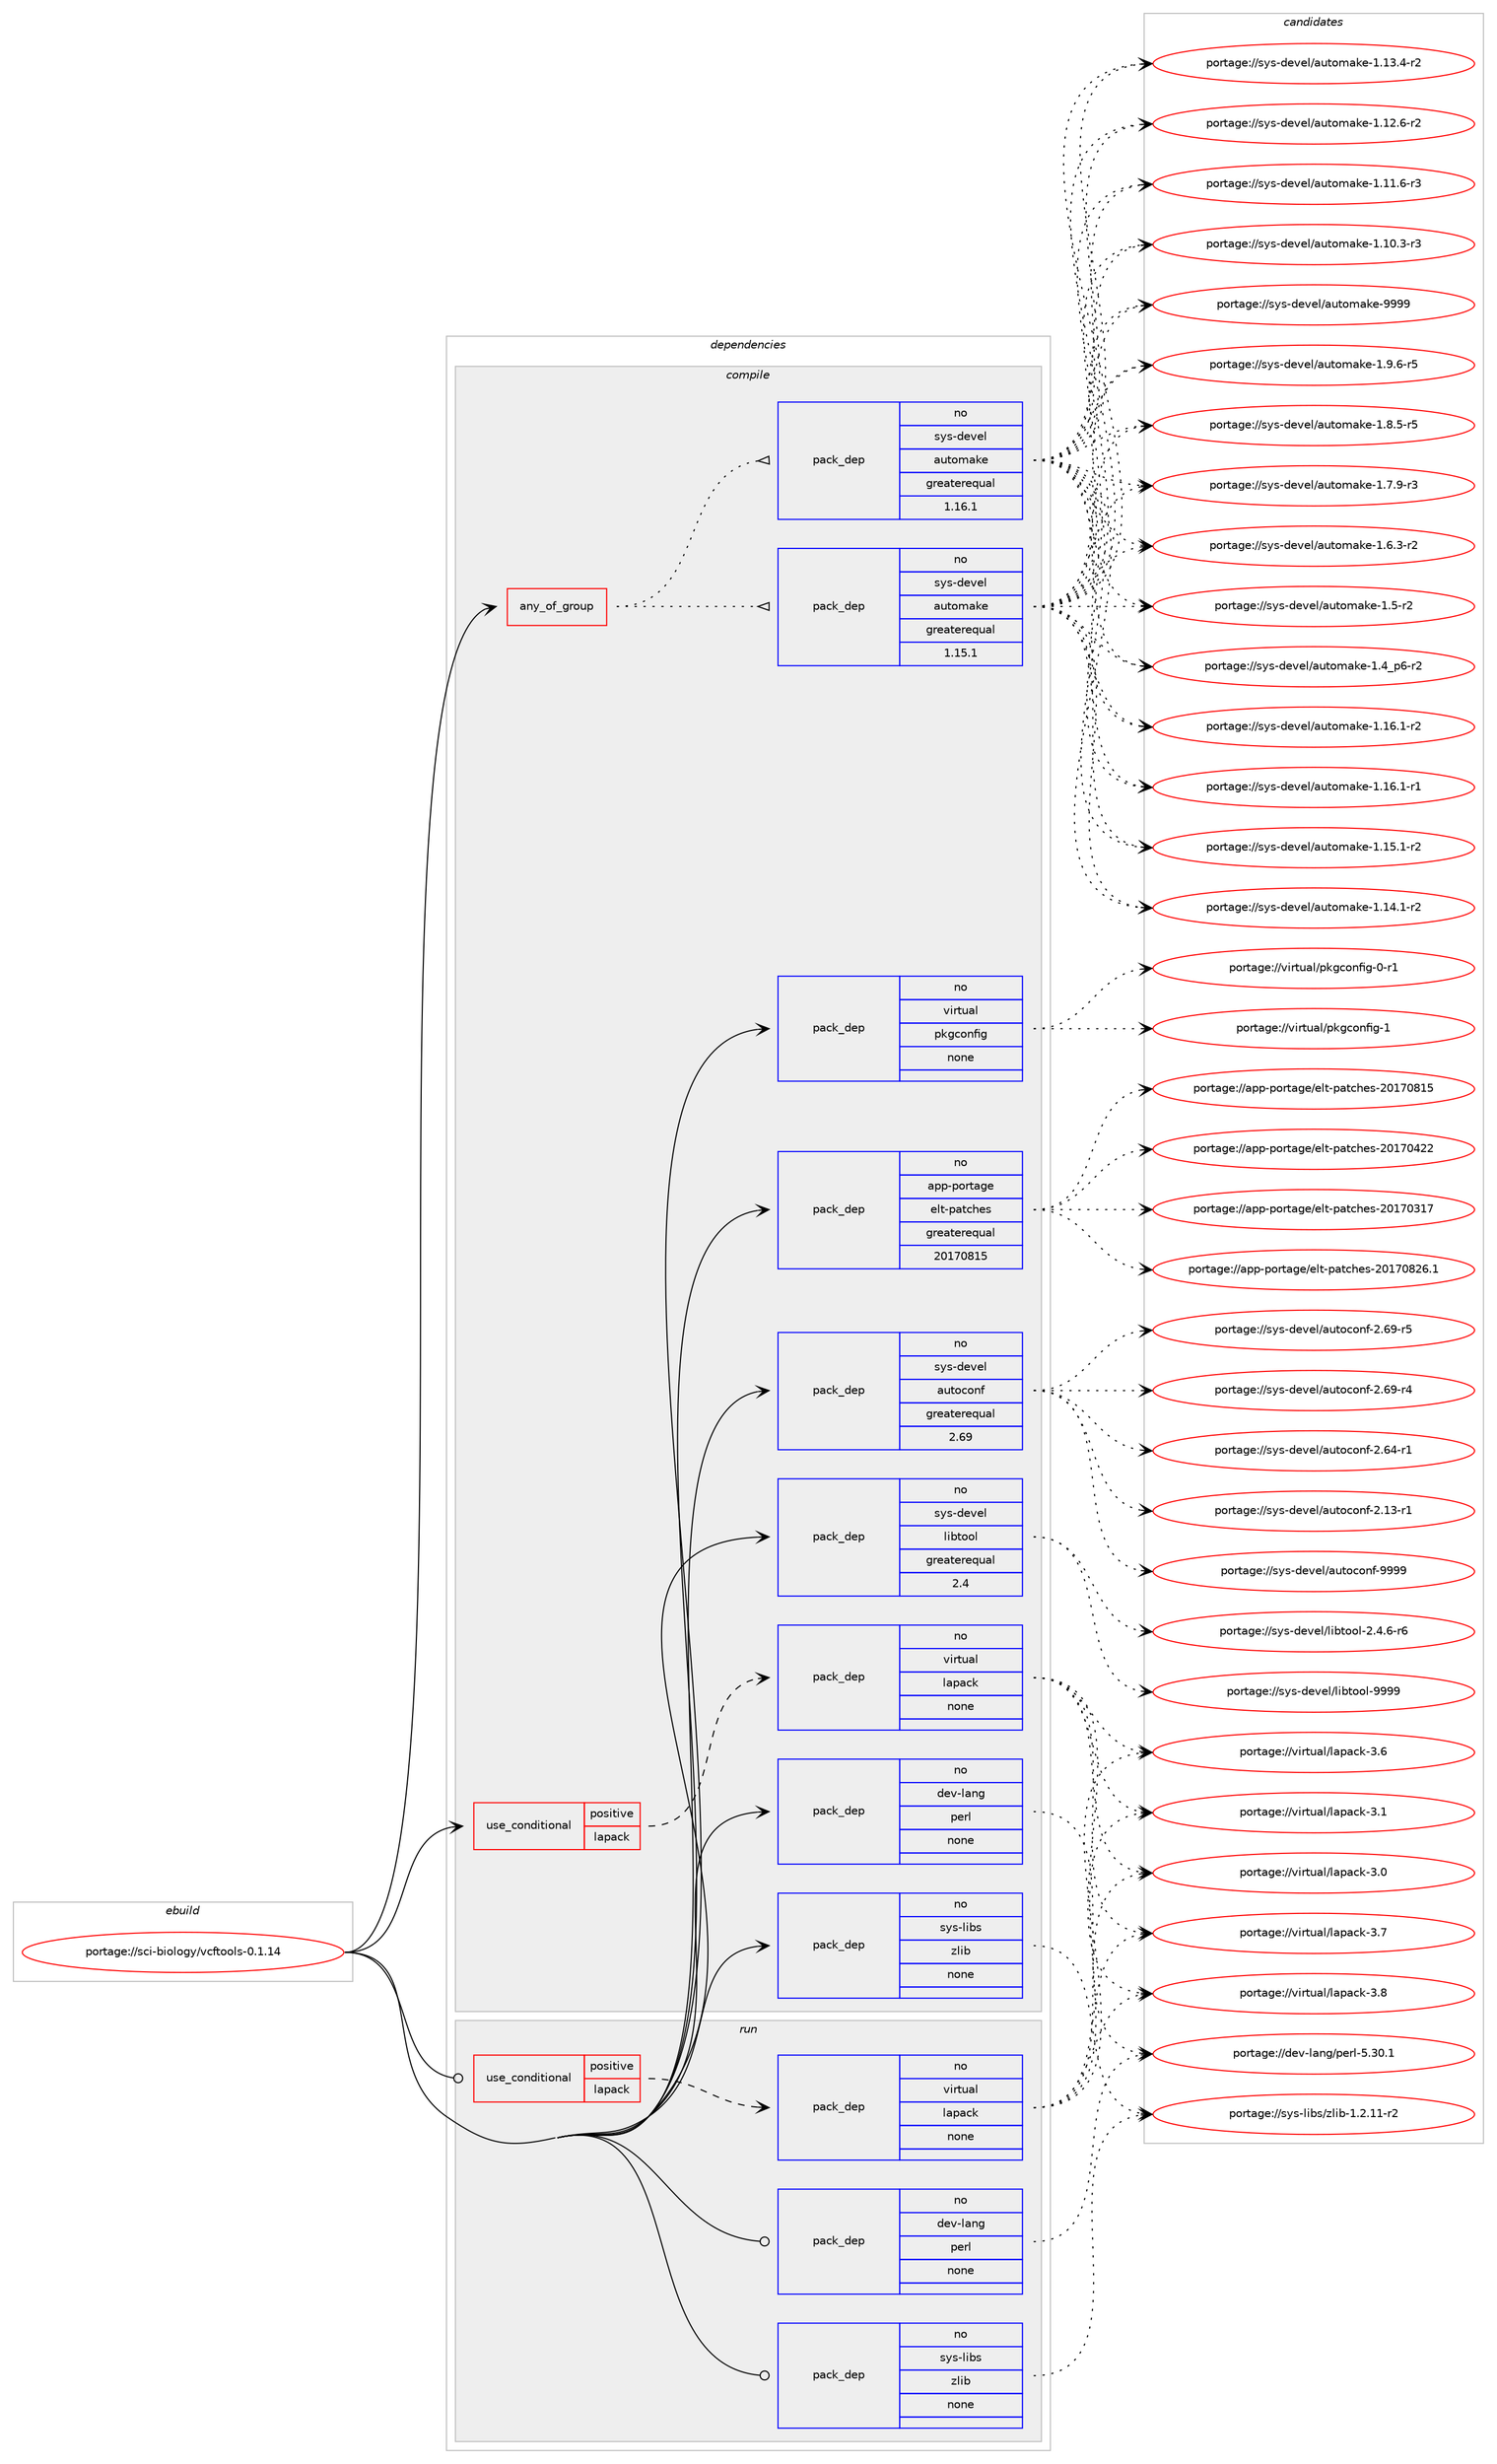 digraph prolog {

# *************
# Graph options
# *************

newrank=true;
concentrate=true;
compound=true;
graph [rankdir=LR,fontname=Helvetica,fontsize=10,ranksep=1.5];#, ranksep=2.5, nodesep=0.2];
edge  [arrowhead=vee];
node  [fontname=Helvetica,fontsize=10];

# **********
# The ebuild
# **********

subgraph cluster_leftcol {
color=gray;
rank=same;
label=<<i>ebuild</i>>;
id [label="portage://sci-biology/vcftools-0.1.14", color=red, width=4, href="../sci-biology/vcftools-0.1.14.svg"];
}

# ****************
# The dependencies
# ****************

subgraph cluster_midcol {
color=gray;
label=<<i>dependencies</i>>;
subgraph cluster_compile {
fillcolor="#eeeeee";
style=filled;
label=<<i>compile</i>>;
subgraph any1639 {
dependency101512 [label=<<TABLE BORDER="0" CELLBORDER="1" CELLSPACING="0" CELLPADDING="4"><TR><TD CELLPADDING="10">any_of_group</TD></TR></TABLE>>, shape=none, color=red];subgraph pack79227 {
dependency101513 [label=<<TABLE BORDER="0" CELLBORDER="1" CELLSPACING="0" CELLPADDING="4" WIDTH="220"><TR><TD ROWSPAN="6" CELLPADDING="30">pack_dep</TD></TR><TR><TD WIDTH="110">no</TD></TR><TR><TD>sys-devel</TD></TR><TR><TD>automake</TD></TR><TR><TD>greaterequal</TD></TR><TR><TD>1.16.1</TD></TR></TABLE>>, shape=none, color=blue];
}
dependency101512:e -> dependency101513:w [weight=20,style="dotted",arrowhead="oinv"];
subgraph pack79228 {
dependency101514 [label=<<TABLE BORDER="0" CELLBORDER="1" CELLSPACING="0" CELLPADDING="4" WIDTH="220"><TR><TD ROWSPAN="6" CELLPADDING="30">pack_dep</TD></TR><TR><TD WIDTH="110">no</TD></TR><TR><TD>sys-devel</TD></TR><TR><TD>automake</TD></TR><TR><TD>greaterequal</TD></TR><TR><TD>1.15.1</TD></TR></TABLE>>, shape=none, color=blue];
}
dependency101512:e -> dependency101514:w [weight=20,style="dotted",arrowhead="oinv"];
}
id:e -> dependency101512:w [weight=20,style="solid",arrowhead="vee"];
subgraph cond20560 {
dependency101515 [label=<<TABLE BORDER="0" CELLBORDER="1" CELLSPACING="0" CELLPADDING="4"><TR><TD ROWSPAN="3" CELLPADDING="10">use_conditional</TD></TR><TR><TD>positive</TD></TR><TR><TD>lapack</TD></TR></TABLE>>, shape=none, color=red];
subgraph pack79229 {
dependency101516 [label=<<TABLE BORDER="0" CELLBORDER="1" CELLSPACING="0" CELLPADDING="4" WIDTH="220"><TR><TD ROWSPAN="6" CELLPADDING="30">pack_dep</TD></TR><TR><TD WIDTH="110">no</TD></TR><TR><TD>virtual</TD></TR><TR><TD>lapack</TD></TR><TR><TD>none</TD></TR><TR><TD></TD></TR></TABLE>>, shape=none, color=blue];
}
dependency101515:e -> dependency101516:w [weight=20,style="dashed",arrowhead="vee"];
}
id:e -> dependency101515:w [weight=20,style="solid",arrowhead="vee"];
subgraph pack79230 {
dependency101517 [label=<<TABLE BORDER="0" CELLBORDER="1" CELLSPACING="0" CELLPADDING="4" WIDTH="220"><TR><TD ROWSPAN="6" CELLPADDING="30">pack_dep</TD></TR><TR><TD WIDTH="110">no</TD></TR><TR><TD>app-portage</TD></TR><TR><TD>elt-patches</TD></TR><TR><TD>greaterequal</TD></TR><TR><TD>20170815</TD></TR></TABLE>>, shape=none, color=blue];
}
id:e -> dependency101517:w [weight=20,style="solid",arrowhead="vee"];
subgraph pack79231 {
dependency101518 [label=<<TABLE BORDER="0" CELLBORDER="1" CELLSPACING="0" CELLPADDING="4" WIDTH="220"><TR><TD ROWSPAN="6" CELLPADDING="30">pack_dep</TD></TR><TR><TD WIDTH="110">no</TD></TR><TR><TD>dev-lang</TD></TR><TR><TD>perl</TD></TR><TR><TD>none</TD></TR><TR><TD></TD></TR></TABLE>>, shape=none, color=blue];
}
id:e -> dependency101518:w [weight=20,style="solid",arrowhead="vee"];
subgraph pack79232 {
dependency101519 [label=<<TABLE BORDER="0" CELLBORDER="1" CELLSPACING="0" CELLPADDING="4" WIDTH="220"><TR><TD ROWSPAN="6" CELLPADDING="30">pack_dep</TD></TR><TR><TD WIDTH="110">no</TD></TR><TR><TD>sys-devel</TD></TR><TR><TD>autoconf</TD></TR><TR><TD>greaterequal</TD></TR><TR><TD>2.69</TD></TR></TABLE>>, shape=none, color=blue];
}
id:e -> dependency101519:w [weight=20,style="solid",arrowhead="vee"];
subgraph pack79233 {
dependency101520 [label=<<TABLE BORDER="0" CELLBORDER="1" CELLSPACING="0" CELLPADDING="4" WIDTH="220"><TR><TD ROWSPAN="6" CELLPADDING="30">pack_dep</TD></TR><TR><TD WIDTH="110">no</TD></TR><TR><TD>sys-devel</TD></TR><TR><TD>libtool</TD></TR><TR><TD>greaterequal</TD></TR><TR><TD>2.4</TD></TR></TABLE>>, shape=none, color=blue];
}
id:e -> dependency101520:w [weight=20,style="solid",arrowhead="vee"];
subgraph pack79234 {
dependency101521 [label=<<TABLE BORDER="0" CELLBORDER="1" CELLSPACING="0" CELLPADDING="4" WIDTH="220"><TR><TD ROWSPAN="6" CELLPADDING="30">pack_dep</TD></TR><TR><TD WIDTH="110">no</TD></TR><TR><TD>sys-libs</TD></TR><TR><TD>zlib</TD></TR><TR><TD>none</TD></TR><TR><TD></TD></TR></TABLE>>, shape=none, color=blue];
}
id:e -> dependency101521:w [weight=20,style="solid",arrowhead="vee"];
subgraph pack79235 {
dependency101522 [label=<<TABLE BORDER="0" CELLBORDER="1" CELLSPACING="0" CELLPADDING="4" WIDTH="220"><TR><TD ROWSPAN="6" CELLPADDING="30">pack_dep</TD></TR><TR><TD WIDTH="110">no</TD></TR><TR><TD>virtual</TD></TR><TR><TD>pkgconfig</TD></TR><TR><TD>none</TD></TR><TR><TD></TD></TR></TABLE>>, shape=none, color=blue];
}
id:e -> dependency101522:w [weight=20,style="solid",arrowhead="vee"];
}
subgraph cluster_compileandrun {
fillcolor="#eeeeee";
style=filled;
label=<<i>compile and run</i>>;
}
subgraph cluster_run {
fillcolor="#eeeeee";
style=filled;
label=<<i>run</i>>;
subgraph cond20561 {
dependency101523 [label=<<TABLE BORDER="0" CELLBORDER="1" CELLSPACING="0" CELLPADDING="4"><TR><TD ROWSPAN="3" CELLPADDING="10">use_conditional</TD></TR><TR><TD>positive</TD></TR><TR><TD>lapack</TD></TR></TABLE>>, shape=none, color=red];
subgraph pack79236 {
dependency101524 [label=<<TABLE BORDER="0" CELLBORDER="1" CELLSPACING="0" CELLPADDING="4" WIDTH="220"><TR><TD ROWSPAN="6" CELLPADDING="30">pack_dep</TD></TR><TR><TD WIDTH="110">no</TD></TR><TR><TD>virtual</TD></TR><TR><TD>lapack</TD></TR><TR><TD>none</TD></TR><TR><TD></TD></TR></TABLE>>, shape=none, color=blue];
}
dependency101523:e -> dependency101524:w [weight=20,style="dashed",arrowhead="vee"];
}
id:e -> dependency101523:w [weight=20,style="solid",arrowhead="odot"];
subgraph pack79237 {
dependency101525 [label=<<TABLE BORDER="0" CELLBORDER="1" CELLSPACING="0" CELLPADDING="4" WIDTH="220"><TR><TD ROWSPAN="6" CELLPADDING="30">pack_dep</TD></TR><TR><TD WIDTH="110">no</TD></TR><TR><TD>dev-lang</TD></TR><TR><TD>perl</TD></TR><TR><TD>none</TD></TR><TR><TD></TD></TR></TABLE>>, shape=none, color=blue];
}
id:e -> dependency101525:w [weight=20,style="solid",arrowhead="odot"];
subgraph pack79238 {
dependency101526 [label=<<TABLE BORDER="0" CELLBORDER="1" CELLSPACING="0" CELLPADDING="4" WIDTH="220"><TR><TD ROWSPAN="6" CELLPADDING="30">pack_dep</TD></TR><TR><TD WIDTH="110">no</TD></TR><TR><TD>sys-libs</TD></TR><TR><TD>zlib</TD></TR><TR><TD>none</TD></TR><TR><TD></TD></TR></TABLE>>, shape=none, color=blue];
}
id:e -> dependency101526:w [weight=20,style="solid",arrowhead="odot"];
}
}

# **************
# The candidates
# **************

subgraph cluster_choices {
rank=same;
color=gray;
label=<<i>candidates</i>>;

subgraph choice79227 {
color=black;
nodesep=1;
choice115121115451001011181011084797117116111109971071014557575757 [label="portage://sys-devel/automake-9999", color=red, width=4,href="../sys-devel/automake-9999.svg"];
choice115121115451001011181011084797117116111109971071014549465746544511453 [label="portage://sys-devel/automake-1.9.6-r5", color=red, width=4,href="../sys-devel/automake-1.9.6-r5.svg"];
choice115121115451001011181011084797117116111109971071014549465646534511453 [label="portage://sys-devel/automake-1.8.5-r5", color=red, width=4,href="../sys-devel/automake-1.8.5-r5.svg"];
choice115121115451001011181011084797117116111109971071014549465546574511451 [label="portage://sys-devel/automake-1.7.9-r3", color=red, width=4,href="../sys-devel/automake-1.7.9-r3.svg"];
choice115121115451001011181011084797117116111109971071014549465446514511450 [label="portage://sys-devel/automake-1.6.3-r2", color=red, width=4,href="../sys-devel/automake-1.6.3-r2.svg"];
choice11512111545100101118101108479711711611110997107101454946534511450 [label="portage://sys-devel/automake-1.5-r2", color=red, width=4,href="../sys-devel/automake-1.5-r2.svg"];
choice115121115451001011181011084797117116111109971071014549465295112544511450 [label="portage://sys-devel/automake-1.4_p6-r2", color=red, width=4,href="../sys-devel/automake-1.4_p6-r2.svg"];
choice11512111545100101118101108479711711611110997107101454946495446494511450 [label="portage://sys-devel/automake-1.16.1-r2", color=red, width=4,href="../sys-devel/automake-1.16.1-r2.svg"];
choice11512111545100101118101108479711711611110997107101454946495446494511449 [label="portage://sys-devel/automake-1.16.1-r1", color=red, width=4,href="../sys-devel/automake-1.16.1-r1.svg"];
choice11512111545100101118101108479711711611110997107101454946495346494511450 [label="portage://sys-devel/automake-1.15.1-r2", color=red, width=4,href="../sys-devel/automake-1.15.1-r2.svg"];
choice11512111545100101118101108479711711611110997107101454946495246494511450 [label="portage://sys-devel/automake-1.14.1-r2", color=red, width=4,href="../sys-devel/automake-1.14.1-r2.svg"];
choice11512111545100101118101108479711711611110997107101454946495146524511450 [label="portage://sys-devel/automake-1.13.4-r2", color=red, width=4,href="../sys-devel/automake-1.13.4-r2.svg"];
choice11512111545100101118101108479711711611110997107101454946495046544511450 [label="portage://sys-devel/automake-1.12.6-r2", color=red, width=4,href="../sys-devel/automake-1.12.6-r2.svg"];
choice11512111545100101118101108479711711611110997107101454946494946544511451 [label="portage://sys-devel/automake-1.11.6-r3", color=red, width=4,href="../sys-devel/automake-1.11.6-r3.svg"];
choice11512111545100101118101108479711711611110997107101454946494846514511451 [label="portage://sys-devel/automake-1.10.3-r3", color=red, width=4,href="../sys-devel/automake-1.10.3-r3.svg"];
dependency101513:e -> choice115121115451001011181011084797117116111109971071014557575757:w [style=dotted,weight="100"];
dependency101513:e -> choice115121115451001011181011084797117116111109971071014549465746544511453:w [style=dotted,weight="100"];
dependency101513:e -> choice115121115451001011181011084797117116111109971071014549465646534511453:w [style=dotted,weight="100"];
dependency101513:e -> choice115121115451001011181011084797117116111109971071014549465546574511451:w [style=dotted,weight="100"];
dependency101513:e -> choice115121115451001011181011084797117116111109971071014549465446514511450:w [style=dotted,weight="100"];
dependency101513:e -> choice11512111545100101118101108479711711611110997107101454946534511450:w [style=dotted,weight="100"];
dependency101513:e -> choice115121115451001011181011084797117116111109971071014549465295112544511450:w [style=dotted,weight="100"];
dependency101513:e -> choice11512111545100101118101108479711711611110997107101454946495446494511450:w [style=dotted,weight="100"];
dependency101513:e -> choice11512111545100101118101108479711711611110997107101454946495446494511449:w [style=dotted,weight="100"];
dependency101513:e -> choice11512111545100101118101108479711711611110997107101454946495346494511450:w [style=dotted,weight="100"];
dependency101513:e -> choice11512111545100101118101108479711711611110997107101454946495246494511450:w [style=dotted,weight="100"];
dependency101513:e -> choice11512111545100101118101108479711711611110997107101454946495146524511450:w [style=dotted,weight="100"];
dependency101513:e -> choice11512111545100101118101108479711711611110997107101454946495046544511450:w [style=dotted,weight="100"];
dependency101513:e -> choice11512111545100101118101108479711711611110997107101454946494946544511451:w [style=dotted,weight="100"];
dependency101513:e -> choice11512111545100101118101108479711711611110997107101454946494846514511451:w [style=dotted,weight="100"];
}
subgraph choice79228 {
color=black;
nodesep=1;
choice115121115451001011181011084797117116111109971071014557575757 [label="portage://sys-devel/automake-9999", color=red, width=4,href="../sys-devel/automake-9999.svg"];
choice115121115451001011181011084797117116111109971071014549465746544511453 [label="portage://sys-devel/automake-1.9.6-r5", color=red, width=4,href="../sys-devel/automake-1.9.6-r5.svg"];
choice115121115451001011181011084797117116111109971071014549465646534511453 [label="portage://sys-devel/automake-1.8.5-r5", color=red, width=4,href="../sys-devel/automake-1.8.5-r5.svg"];
choice115121115451001011181011084797117116111109971071014549465546574511451 [label="portage://sys-devel/automake-1.7.9-r3", color=red, width=4,href="../sys-devel/automake-1.7.9-r3.svg"];
choice115121115451001011181011084797117116111109971071014549465446514511450 [label="portage://sys-devel/automake-1.6.3-r2", color=red, width=4,href="../sys-devel/automake-1.6.3-r2.svg"];
choice11512111545100101118101108479711711611110997107101454946534511450 [label="portage://sys-devel/automake-1.5-r2", color=red, width=4,href="../sys-devel/automake-1.5-r2.svg"];
choice115121115451001011181011084797117116111109971071014549465295112544511450 [label="portage://sys-devel/automake-1.4_p6-r2", color=red, width=4,href="../sys-devel/automake-1.4_p6-r2.svg"];
choice11512111545100101118101108479711711611110997107101454946495446494511450 [label="portage://sys-devel/automake-1.16.1-r2", color=red, width=4,href="../sys-devel/automake-1.16.1-r2.svg"];
choice11512111545100101118101108479711711611110997107101454946495446494511449 [label="portage://sys-devel/automake-1.16.1-r1", color=red, width=4,href="../sys-devel/automake-1.16.1-r1.svg"];
choice11512111545100101118101108479711711611110997107101454946495346494511450 [label="portage://sys-devel/automake-1.15.1-r2", color=red, width=4,href="../sys-devel/automake-1.15.1-r2.svg"];
choice11512111545100101118101108479711711611110997107101454946495246494511450 [label="portage://sys-devel/automake-1.14.1-r2", color=red, width=4,href="../sys-devel/automake-1.14.1-r2.svg"];
choice11512111545100101118101108479711711611110997107101454946495146524511450 [label="portage://sys-devel/automake-1.13.4-r2", color=red, width=4,href="../sys-devel/automake-1.13.4-r2.svg"];
choice11512111545100101118101108479711711611110997107101454946495046544511450 [label="portage://sys-devel/automake-1.12.6-r2", color=red, width=4,href="../sys-devel/automake-1.12.6-r2.svg"];
choice11512111545100101118101108479711711611110997107101454946494946544511451 [label="portage://sys-devel/automake-1.11.6-r3", color=red, width=4,href="../sys-devel/automake-1.11.6-r3.svg"];
choice11512111545100101118101108479711711611110997107101454946494846514511451 [label="portage://sys-devel/automake-1.10.3-r3", color=red, width=4,href="../sys-devel/automake-1.10.3-r3.svg"];
dependency101514:e -> choice115121115451001011181011084797117116111109971071014557575757:w [style=dotted,weight="100"];
dependency101514:e -> choice115121115451001011181011084797117116111109971071014549465746544511453:w [style=dotted,weight="100"];
dependency101514:e -> choice115121115451001011181011084797117116111109971071014549465646534511453:w [style=dotted,weight="100"];
dependency101514:e -> choice115121115451001011181011084797117116111109971071014549465546574511451:w [style=dotted,weight="100"];
dependency101514:e -> choice115121115451001011181011084797117116111109971071014549465446514511450:w [style=dotted,weight="100"];
dependency101514:e -> choice11512111545100101118101108479711711611110997107101454946534511450:w [style=dotted,weight="100"];
dependency101514:e -> choice115121115451001011181011084797117116111109971071014549465295112544511450:w [style=dotted,weight="100"];
dependency101514:e -> choice11512111545100101118101108479711711611110997107101454946495446494511450:w [style=dotted,weight="100"];
dependency101514:e -> choice11512111545100101118101108479711711611110997107101454946495446494511449:w [style=dotted,weight="100"];
dependency101514:e -> choice11512111545100101118101108479711711611110997107101454946495346494511450:w [style=dotted,weight="100"];
dependency101514:e -> choice11512111545100101118101108479711711611110997107101454946495246494511450:w [style=dotted,weight="100"];
dependency101514:e -> choice11512111545100101118101108479711711611110997107101454946495146524511450:w [style=dotted,weight="100"];
dependency101514:e -> choice11512111545100101118101108479711711611110997107101454946495046544511450:w [style=dotted,weight="100"];
dependency101514:e -> choice11512111545100101118101108479711711611110997107101454946494946544511451:w [style=dotted,weight="100"];
dependency101514:e -> choice11512111545100101118101108479711711611110997107101454946494846514511451:w [style=dotted,weight="100"];
}
subgraph choice79229 {
color=black;
nodesep=1;
choice118105114116117971084710897112979910745514656 [label="portage://virtual/lapack-3.8", color=red, width=4,href="../virtual/lapack-3.8.svg"];
choice118105114116117971084710897112979910745514655 [label="portage://virtual/lapack-3.7", color=red, width=4,href="../virtual/lapack-3.7.svg"];
choice118105114116117971084710897112979910745514654 [label="portage://virtual/lapack-3.6", color=red, width=4,href="../virtual/lapack-3.6.svg"];
choice118105114116117971084710897112979910745514649 [label="portage://virtual/lapack-3.1", color=red, width=4,href="../virtual/lapack-3.1.svg"];
choice118105114116117971084710897112979910745514648 [label="portage://virtual/lapack-3.0", color=red, width=4,href="../virtual/lapack-3.0.svg"];
dependency101516:e -> choice118105114116117971084710897112979910745514656:w [style=dotted,weight="100"];
dependency101516:e -> choice118105114116117971084710897112979910745514655:w [style=dotted,weight="100"];
dependency101516:e -> choice118105114116117971084710897112979910745514654:w [style=dotted,weight="100"];
dependency101516:e -> choice118105114116117971084710897112979910745514649:w [style=dotted,weight="100"];
dependency101516:e -> choice118105114116117971084710897112979910745514648:w [style=dotted,weight="100"];
}
subgraph choice79230 {
color=black;
nodesep=1;
choice971121124511211111411697103101471011081164511297116991041011154550484955485650544649 [label="portage://app-portage/elt-patches-20170826.1", color=red, width=4,href="../app-portage/elt-patches-20170826.1.svg"];
choice97112112451121111141169710310147101108116451129711699104101115455048495548564953 [label="portage://app-portage/elt-patches-20170815", color=red, width=4,href="../app-portage/elt-patches-20170815.svg"];
choice97112112451121111141169710310147101108116451129711699104101115455048495548525050 [label="portage://app-portage/elt-patches-20170422", color=red, width=4,href="../app-portage/elt-patches-20170422.svg"];
choice97112112451121111141169710310147101108116451129711699104101115455048495548514955 [label="portage://app-portage/elt-patches-20170317", color=red, width=4,href="../app-portage/elt-patches-20170317.svg"];
dependency101517:e -> choice971121124511211111411697103101471011081164511297116991041011154550484955485650544649:w [style=dotted,weight="100"];
dependency101517:e -> choice97112112451121111141169710310147101108116451129711699104101115455048495548564953:w [style=dotted,weight="100"];
dependency101517:e -> choice97112112451121111141169710310147101108116451129711699104101115455048495548525050:w [style=dotted,weight="100"];
dependency101517:e -> choice97112112451121111141169710310147101108116451129711699104101115455048495548514955:w [style=dotted,weight="100"];
}
subgraph choice79231 {
color=black;
nodesep=1;
choice10010111845108971101034711210111410845534651484649 [label="portage://dev-lang/perl-5.30.1", color=red, width=4,href="../dev-lang/perl-5.30.1.svg"];
dependency101518:e -> choice10010111845108971101034711210111410845534651484649:w [style=dotted,weight="100"];
}
subgraph choice79232 {
color=black;
nodesep=1;
choice115121115451001011181011084797117116111991111101024557575757 [label="portage://sys-devel/autoconf-9999", color=red, width=4,href="../sys-devel/autoconf-9999.svg"];
choice1151211154510010111810110847971171161119911111010245504654574511453 [label="portage://sys-devel/autoconf-2.69-r5", color=red, width=4,href="../sys-devel/autoconf-2.69-r5.svg"];
choice1151211154510010111810110847971171161119911111010245504654574511452 [label="portage://sys-devel/autoconf-2.69-r4", color=red, width=4,href="../sys-devel/autoconf-2.69-r4.svg"];
choice1151211154510010111810110847971171161119911111010245504654524511449 [label="portage://sys-devel/autoconf-2.64-r1", color=red, width=4,href="../sys-devel/autoconf-2.64-r1.svg"];
choice1151211154510010111810110847971171161119911111010245504649514511449 [label="portage://sys-devel/autoconf-2.13-r1", color=red, width=4,href="../sys-devel/autoconf-2.13-r1.svg"];
dependency101519:e -> choice115121115451001011181011084797117116111991111101024557575757:w [style=dotted,weight="100"];
dependency101519:e -> choice1151211154510010111810110847971171161119911111010245504654574511453:w [style=dotted,weight="100"];
dependency101519:e -> choice1151211154510010111810110847971171161119911111010245504654574511452:w [style=dotted,weight="100"];
dependency101519:e -> choice1151211154510010111810110847971171161119911111010245504654524511449:w [style=dotted,weight="100"];
dependency101519:e -> choice1151211154510010111810110847971171161119911111010245504649514511449:w [style=dotted,weight="100"];
}
subgraph choice79233 {
color=black;
nodesep=1;
choice1151211154510010111810110847108105981161111111084557575757 [label="portage://sys-devel/libtool-9999", color=red, width=4,href="../sys-devel/libtool-9999.svg"];
choice1151211154510010111810110847108105981161111111084550465246544511454 [label="portage://sys-devel/libtool-2.4.6-r6", color=red, width=4,href="../sys-devel/libtool-2.4.6-r6.svg"];
dependency101520:e -> choice1151211154510010111810110847108105981161111111084557575757:w [style=dotted,weight="100"];
dependency101520:e -> choice1151211154510010111810110847108105981161111111084550465246544511454:w [style=dotted,weight="100"];
}
subgraph choice79234 {
color=black;
nodesep=1;
choice11512111545108105981154712210810598454946504649494511450 [label="portage://sys-libs/zlib-1.2.11-r2", color=red, width=4,href="../sys-libs/zlib-1.2.11-r2.svg"];
dependency101521:e -> choice11512111545108105981154712210810598454946504649494511450:w [style=dotted,weight="100"];
}
subgraph choice79235 {
color=black;
nodesep=1;
choice1181051141161179710847112107103991111101021051034549 [label="portage://virtual/pkgconfig-1", color=red, width=4,href="../virtual/pkgconfig-1.svg"];
choice11810511411611797108471121071039911111010210510345484511449 [label="portage://virtual/pkgconfig-0-r1", color=red, width=4,href="../virtual/pkgconfig-0-r1.svg"];
dependency101522:e -> choice1181051141161179710847112107103991111101021051034549:w [style=dotted,weight="100"];
dependency101522:e -> choice11810511411611797108471121071039911111010210510345484511449:w [style=dotted,weight="100"];
}
subgraph choice79236 {
color=black;
nodesep=1;
choice118105114116117971084710897112979910745514656 [label="portage://virtual/lapack-3.8", color=red, width=4,href="../virtual/lapack-3.8.svg"];
choice118105114116117971084710897112979910745514655 [label="portage://virtual/lapack-3.7", color=red, width=4,href="../virtual/lapack-3.7.svg"];
choice118105114116117971084710897112979910745514654 [label="portage://virtual/lapack-3.6", color=red, width=4,href="../virtual/lapack-3.6.svg"];
choice118105114116117971084710897112979910745514649 [label="portage://virtual/lapack-3.1", color=red, width=4,href="../virtual/lapack-3.1.svg"];
choice118105114116117971084710897112979910745514648 [label="portage://virtual/lapack-3.0", color=red, width=4,href="../virtual/lapack-3.0.svg"];
dependency101524:e -> choice118105114116117971084710897112979910745514656:w [style=dotted,weight="100"];
dependency101524:e -> choice118105114116117971084710897112979910745514655:w [style=dotted,weight="100"];
dependency101524:e -> choice118105114116117971084710897112979910745514654:w [style=dotted,weight="100"];
dependency101524:e -> choice118105114116117971084710897112979910745514649:w [style=dotted,weight="100"];
dependency101524:e -> choice118105114116117971084710897112979910745514648:w [style=dotted,weight="100"];
}
subgraph choice79237 {
color=black;
nodesep=1;
choice10010111845108971101034711210111410845534651484649 [label="portage://dev-lang/perl-5.30.1", color=red, width=4,href="../dev-lang/perl-5.30.1.svg"];
dependency101525:e -> choice10010111845108971101034711210111410845534651484649:w [style=dotted,weight="100"];
}
subgraph choice79238 {
color=black;
nodesep=1;
choice11512111545108105981154712210810598454946504649494511450 [label="portage://sys-libs/zlib-1.2.11-r2", color=red, width=4,href="../sys-libs/zlib-1.2.11-r2.svg"];
dependency101526:e -> choice11512111545108105981154712210810598454946504649494511450:w [style=dotted,weight="100"];
}
}

}
